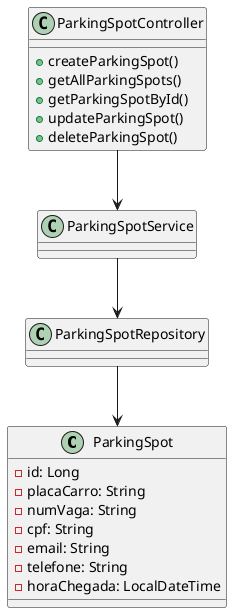 @startuml Classes da ParkingControl

class ParkingSpot {
    - id: Long
    - placaCarro: String
    - numVaga: String
    - cpf: String
    - email: String
    - telefone: String
    - horaChegada: LocalDateTime
}

class ParkingSpotController {
    + createParkingSpot()
    + getAllParkingSpots()
    + getParkingSpotById()
    + updateParkingSpot()
    + deleteParkingSpot()
}

ParkingSpotController --> ParkingSpotService
ParkingSpotService --> ParkingSpotRepository
ParkingSpotRepository --> ParkingSpot

@enduml